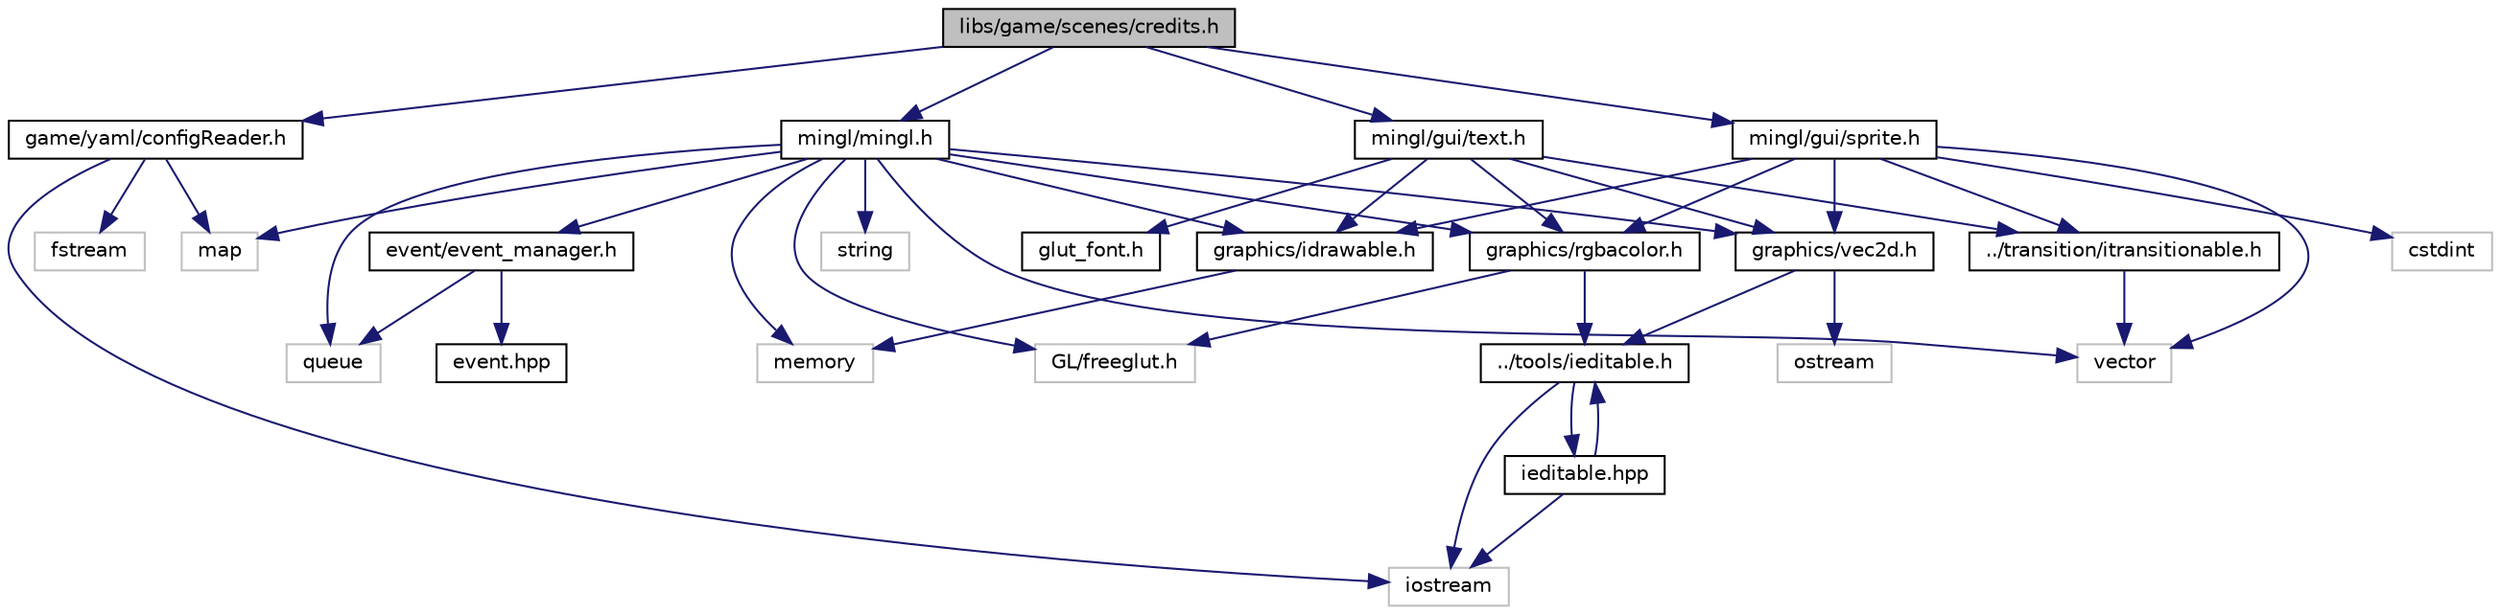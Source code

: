 digraph "libs/game/scenes/credits.h"
{
 // LATEX_PDF_SIZE
  edge [fontname="Helvetica",fontsize="10",labelfontname="Helvetica",labelfontsize="10"];
  node [fontname="Helvetica",fontsize="10",shape=record];
  Node1 [label="libs/game/scenes/credits.h",height=0.2,width=0.4,color="black", fillcolor="grey75", style="filled", fontcolor="black",tooltip="Scene des credits."];
  Node1 -> Node2 [color="midnightblue",fontsize="10",style="solid",fontname="Helvetica"];
  Node2 [label="mingl/mingl.h",height=0.2,width=0.4,color="black", fillcolor="white", style="filled",URL="$mingl_8h.html",tooltip="La bête."];
  Node2 -> Node3 [color="midnightblue",fontsize="10",style="solid",fontname="Helvetica"];
  Node3 [label="map",height=0.2,width=0.4,color="grey75", fillcolor="white", style="filled",tooltip=" "];
  Node2 -> Node4 [color="midnightblue",fontsize="10",style="solid",fontname="Helvetica"];
  Node4 [label="memory",height=0.2,width=0.4,color="grey75", fillcolor="white", style="filled",tooltip=" "];
  Node2 -> Node5 [color="midnightblue",fontsize="10",style="solid",fontname="Helvetica"];
  Node5 [label="queue",height=0.2,width=0.4,color="grey75", fillcolor="white", style="filled",tooltip=" "];
  Node2 -> Node6 [color="midnightblue",fontsize="10",style="solid",fontname="Helvetica"];
  Node6 [label="string",height=0.2,width=0.4,color="grey75", fillcolor="white", style="filled",tooltip=" "];
  Node2 -> Node7 [color="midnightblue",fontsize="10",style="solid",fontname="Helvetica"];
  Node7 [label="vector",height=0.2,width=0.4,color="grey75", fillcolor="white", style="filled",tooltip=" "];
  Node2 -> Node8 [color="midnightblue",fontsize="10",style="solid",fontname="Helvetica"];
  Node8 [label="GL/freeglut.h",height=0.2,width=0.4,color="grey75", fillcolor="white", style="filled",tooltip=" "];
  Node2 -> Node9 [color="midnightblue",fontsize="10",style="solid",fontname="Helvetica"];
  Node9 [label="graphics/idrawable.h",height=0.2,width=0.4,color="black", fillcolor="white", style="filled",URL="$idrawable_8h.html",tooltip="Interface pour un objet affichable."];
  Node9 -> Node4 [color="midnightblue",fontsize="10",style="solid",fontname="Helvetica"];
  Node2 -> Node10 [color="midnightblue",fontsize="10",style="solid",fontname="Helvetica"];
  Node10 [label="graphics/rgbacolor.h",height=0.2,width=0.4,color="black", fillcolor="white", style="filled",URL="$rgbacolor_8h.html",tooltip="Représente une couleur RGBA."];
  Node10 -> Node8 [color="midnightblue",fontsize="10",style="solid",fontname="Helvetica"];
  Node10 -> Node11 [color="midnightblue",fontsize="10",style="solid",fontname="Helvetica"];
  Node11 [label="../tools/ieditable.h",height=0.2,width=0.4,color="black", fillcolor="white", style="filled",URL="$ieditable_8h.html",tooltip="declaration de la classe CEditable dans nsUtil"];
  Node11 -> Node12 [color="midnightblue",fontsize="10",style="solid",fontname="Helvetica"];
  Node12 [label="iostream",height=0.2,width=0.4,color="grey75", fillcolor="white", style="filled",tooltip=" "];
  Node11 -> Node13 [color="midnightblue",fontsize="10",style="solid",fontname="Helvetica"];
  Node13 [label="ieditable.hpp",height=0.2,width=0.4,color="black", fillcolor="white", style="filled",URL="$ieditable_8hpp.html",tooltip=" "];
  Node13 -> Node12 [color="midnightblue",fontsize="10",style="solid",fontname="Helvetica"];
  Node13 -> Node11 [color="midnightblue",fontsize="10",style="solid",fontname="Helvetica"];
  Node2 -> Node14 [color="midnightblue",fontsize="10",style="solid",fontname="Helvetica"];
  Node14 [label="graphics/vec2d.h",height=0.2,width=0.4,color="black", fillcolor="white", style="filled",URL="$vec2d_8h.html",tooltip="Représente un vecteur sur deux dimensions."];
  Node14 -> Node15 [color="midnightblue",fontsize="10",style="solid",fontname="Helvetica"];
  Node15 [label="ostream",height=0.2,width=0.4,color="grey75", fillcolor="white", style="filled",tooltip=" "];
  Node14 -> Node11 [color="midnightblue",fontsize="10",style="solid",fontname="Helvetica"];
  Node2 -> Node16 [color="midnightblue",fontsize="10",style="solid",fontname="Helvetica"];
  Node16 [label="event/event_manager.h",height=0.2,width=0.4,color="black", fillcolor="white", style="filled",URL="$event__manager_8h.html",tooltip="Gestionnaire d'événements de minGL."];
  Node16 -> Node5 [color="midnightblue",fontsize="10",style="solid",fontname="Helvetica"];
  Node16 -> Node17 [color="midnightblue",fontsize="10",style="solid",fontname="Helvetica"];
  Node17 [label="event.hpp",height=0.2,width=0.4,color="black", fillcolor="white", style="filled",URL="$event_8hpp.html",tooltip="Différents types utile pour le gestionnaire d'événements."];
  Node1 -> Node18 [color="midnightblue",fontsize="10",style="solid",fontname="Helvetica"];
  Node18 [label="mingl/gui/text.h",height=0.2,width=0.4,color="black", fillcolor="white", style="filled",URL="$text_8h.html",tooltip="Du texte."];
  Node18 -> Node19 [color="midnightblue",fontsize="10",style="solid",fontname="Helvetica"];
  Node19 [label="glut_font.h",height=0.2,width=0.4,color="black", fillcolor="white", style="filled",URL="$glut__font_8h.html",tooltip="Classe utilitaire pour utiliser facilement les polices de Glut."];
  Node18 -> Node9 [color="midnightblue",fontsize="10",style="solid",fontname="Helvetica"];
  Node18 -> Node10 [color="midnightblue",fontsize="10",style="solid",fontname="Helvetica"];
  Node18 -> Node14 [color="midnightblue",fontsize="10",style="solid",fontname="Helvetica"];
  Node18 -> Node20 [color="midnightblue",fontsize="10",style="solid",fontname="Helvetica"];
  Node20 [label="../transition/itransitionable.h",height=0.2,width=0.4,color="black", fillcolor="white", style="filled",URL="$itransitionable_8h.html",tooltip="Interface pour objet \"transitionable\"."];
  Node20 -> Node7 [color="midnightblue",fontsize="10",style="solid",fontname="Helvetica"];
  Node1 -> Node21 [color="midnightblue",fontsize="10",style="solid",fontname="Helvetica"];
  Node21 [label="game/yaml/configReader.h",height=0.2,width=0.4,color="black", fillcolor="white", style="filled",URL="$config_reader_8h.html",tooltip="Gestion de la lecture du fichier de configuration."];
  Node21 -> Node22 [color="midnightblue",fontsize="10",style="solid",fontname="Helvetica"];
  Node22 [label="fstream",height=0.2,width=0.4,color="grey75", fillcolor="white", style="filled",tooltip=" "];
  Node21 -> Node3 [color="midnightblue",fontsize="10",style="solid",fontname="Helvetica"];
  Node21 -> Node12 [color="midnightblue",fontsize="10",style="solid",fontname="Helvetica"];
  Node1 -> Node23 [color="midnightblue",fontsize="10",style="solid",fontname="Helvetica"];
  Node23 [label="mingl/gui/sprite.h",height=0.2,width=0.4,color="black", fillcolor="white", style="filled",URL="$sprite_8h.html",tooltip="Image pouvant être chargé depuis un fichier."];
  Node23 -> Node24 [color="midnightblue",fontsize="10",style="solid",fontname="Helvetica"];
  Node24 [label="cstdint",height=0.2,width=0.4,color="grey75", fillcolor="white", style="filled",tooltip=" "];
  Node23 -> Node7 [color="midnightblue",fontsize="10",style="solid",fontname="Helvetica"];
  Node23 -> Node9 [color="midnightblue",fontsize="10",style="solid",fontname="Helvetica"];
  Node23 -> Node10 [color="midnightblue",fontsize="10",style="solid",fontname="Helvetica"];
  Node23 -> Node14 [color="midnightblue",fontsize="10",style="solid",fontname="Helvetica"];
  Node23 -> Node20 [color="midnightblue",fontsize="10",style="solid",fontname="Helvetica"];
}
